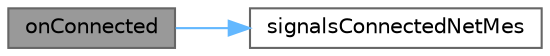 digraph "onConnected"
{
 // LATEX_PDF_SIZE
  bgcolor="transparent";
  edge [fontname=Helvetica,fontsize=10,labelfontname=Helvetica,labelfontsize=10];
  node [fontname=Helvetica,fontsize=10,shape=box,height=0.2,width=0.4];
  rankdir="LR";
  Node1 [id="Node000001",label="onConnected",height=0.2,width=0.4,color="gray40", fillcolor="grey60", style="filled", fontcolor="black",tooltip="处理连接成功"];
  Node1 -> Node2 [id="edge1_Node000001_Node000002",color="steelblue1",style="solid",tooltip=" "];
  Node2 [id="Node000002",label="signalsConnectedNetMes",height=0.2,width=0.4,color="grey40", fillcolor="white", style="filled",URL="$class_c_web_socket_client.html#a6a634ccecde2f4a4e7903df0624d7879",tooltip="处理一个新的连接到达"];
}
